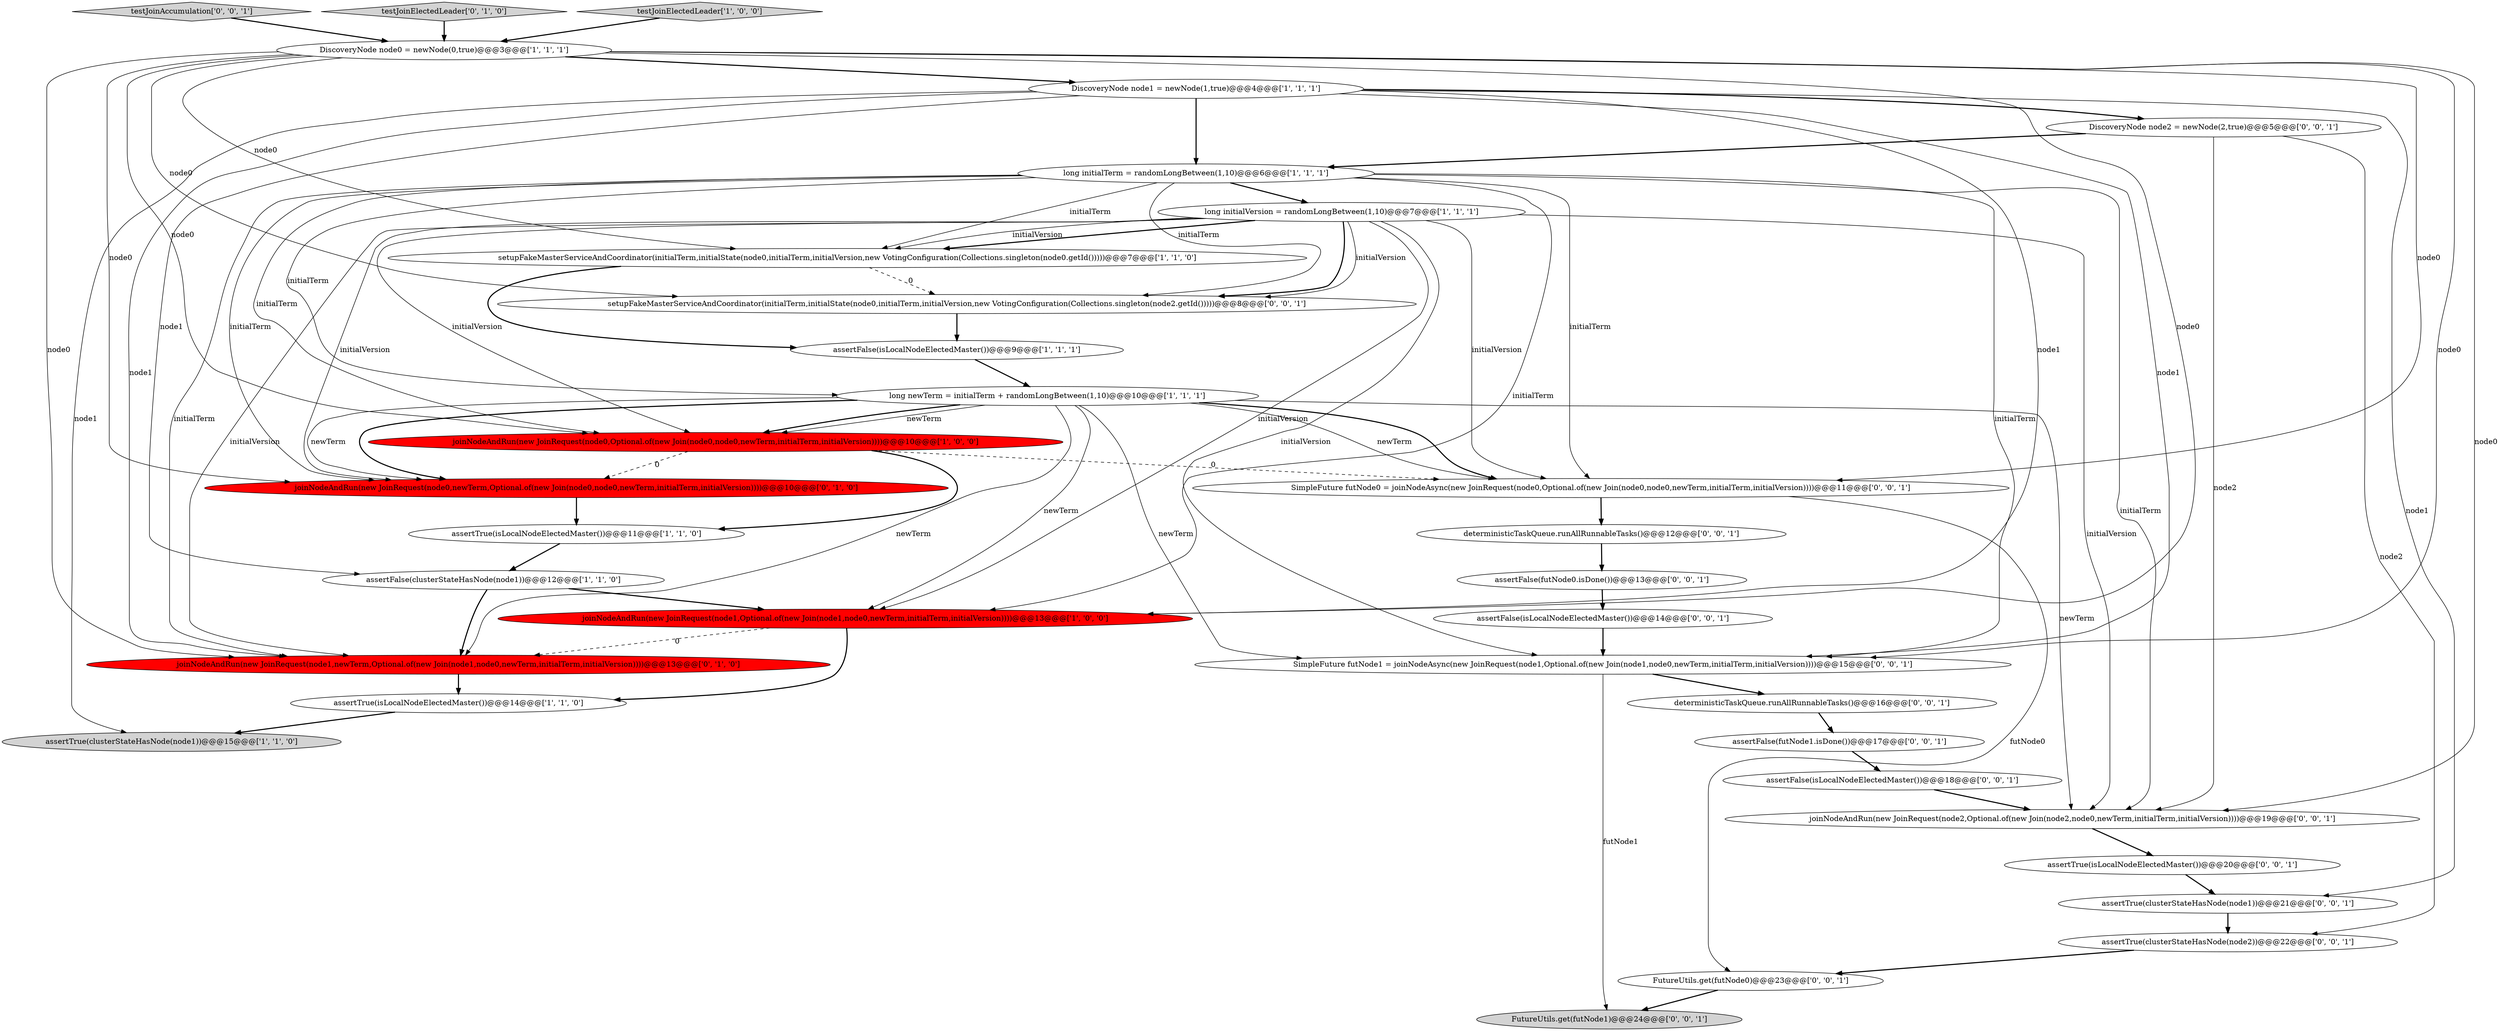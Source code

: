 digraph {
23 [style = filled, label = "testJoinAccumulation['0', '0', '1']", fillcolor = lightgray, shape = diamond image = "AAA0AAABBB3BBB"];
22 [style = filled, label = "SimpleFuture futNode1 = joinNodeAsync(new JoinRequest(node1,Optional.of(new Join(node1,node0,newTerm,initialTerm,initialVersion))))@@@15@@@['0', '0', '1']", fillcolor = white, shape = ellipse image = "AAA0AAABBB3BBB"];
25 [style = filled, label = "SimpleFuture futNode0 = joinNodeAsync(new JoinRequest(node0,Optional.of(new Join(node0,node0,newTerm,initialTerm,initialVersion))))@@@11@@@['0', '0', '1']", fillcolor = white, shape = ellipse image = "AAA0AAABBB3BBB"];
33 [style = filled, label = "FutureUtils.get(futNode1)@@@24@@@['0', '0', '1']", fillcolor = lightgray, shape = ellipse image = "AAA0AAABBB3BBB"];
2 [style = filled, label = "joinNodeAndRun(new JoinRequest(node0,Optional.of(new Join(node0,node0,newTerm,initialTerm,initialVersion))))@@@10@@@['1', '0', '0']", fillcolor = red, shape = ellipse image = "AAA1AAABBB1BBB"];
3 [style = filled, label = "assertTrue(clusterStateHasNode(node1))@@@15@@@['1', '1', '0']", fillcolor = lightgray, shape = ellipse image = "AAA0AAABBB1BBB"];
13 [style = filled, label = "assertFalse(clusterStateHasNode(node1))@@@12@@@['1', '1', '0']", fillcolor = white, shape = ellipse image = "AAA0AAABBB1BBB"];
32 [style = filled, label = "assertFalse(isLocalNodeElectedMaster())@@@14@@@['0', '0', '1']", fillcolor = white, shape = ellipse image = "AAA0AAABBB3BBB"];
17 [style = filled, label = "deterministicTaskQueue.runAllRunnableTasks()@@@12@@@['0', '0', '1']", fillcolor = white, shape = ellipse image = "AAA0AAABBB3BBB"];
4 [style = filled, label = "assertTrue(isLocalNodeElectedMaster())@@@11@@@['1', '1', '0']", fillcolor = white, shape = ellipse image = "AAA0AAABBB1BBB"];
21 [style = filled, label = "setupFakeMasterServiceAndCoordinator(initialTerm,initialState(node0,initialTerm,initialVersion,new VotingConfiguration(Collections.singleton(node2.getId()))))@@@8@@@['0', '0', '1']", fillcolor = white, shape = ellipse image = "AAA0AAABBB3BBB"];
16 [style = filled, label = "testJoinElectedLeader['0', '1', '0']", fillcolor = lightgray, shape = diamond image = "AAA0AAABBB2BBB"];
0 [style = filled, label = "testJoinElectedLeader['1', '0', '0']", fillcolor = lightgray, shape = diamond image = "AAA0AAABBB1BBB"];
9 [style = filled, label = "long newTerm = initialTerm + randomLongBetween(1,10)@@@10@@@['1', '1', '1']", fillcolor = white, shape = ellipse image = "AAA0AAABBB1BBB"];
14 [style = filled, label = "joinNodeAndRun(new JoinRequest(node0,newTerm,Optional.of(new Join(node0,node0,newTerm,initialTerm,initialVersion))))@@@10@@@['0', '1', '0']", fillcolor = red, shape = ellipse image = "AAA1AAABBB2BBB"];
19 [style = filled, label = "assertTrue(clusterStateHasNode(node1))@@@21@@@['0', '0', '1']", fillcolor = white, shape = ellipse image = "AAA0AAABBB3BBB"];
5 [style = filled, label = "long initialVersion = randomLongBetween(1,10)@@@7@@@['1', '1', '1']", fillcolor = white, shape = ellipse image = "AAA0AAABBB1BBB"];
6 [style = filled, label = "DiscoveryNode node1 = newNode(1,true)@@@4@@@['1', '1', '1']", fillcolor = white, shape = ellipse image = "AAA0AAABBB1BBB"];
10 [style = filled, label = "assertFalse(isLocalNodeElectedMaster())@@@9@@@['1', '1', '1']", fillcolor = white, shape = ellipse image = "AAA0AAABBB1BBB"];
26 [style = filled, label = "assertTrue(clusterStateHasNode(node2))@@@22@@@['0', '0', '1']", fillcolor = white, shape = ellipse image = "AAA0AAABBB3BBB"];
11 [style = filled, label = "assertTrue(isLocalNodeElectedMaster())@@@14@@@['1', '1', '0']", fillcolor = white, shape = ellipse image = "AAA0AAABBB1BBB"];
30 [style = filled, label = "FutureUtils.get(futNode0)@@@23@@@['0', '0', '1']", fillcolor = white, shape = ellipse image = "AAA0AAABBB3BBB"];
31 [style = filled, label = "assertFalse(futNode0.isDone())@@@13@@@['0', '0', '1']", fillcolor = white, shape = ellipse image = "AAA0AAABBB3BBB"];
15 [style = filled, label = "joinNodeAndRun(new JoinRequest(node1,newTerm,Optional.of(new Join(node1,node0,newTerm,initialTerm,initialVersion))))@@@13@@@['0', '1', '0']", fillcolor = red, shape = ellipse image = "AAA1AAABBB2BBB"];
27 [style = filled, label = "deterministicTaskQueue.runAllRunnableTasks()@@@16@@@['0', '0', '1']", fillcolor = white, shape = ellipse image = "AAA0AAABBB3BBB"];
29 [style = filled, label = "assertFalse(isLocalNodeElectedMaster())@@@18@@@['0', '0', '1']", fillcolor = white, shape = ellipse image = "AAA0AAABBB3BBB"];
12 [style = filled, label = "DiscoveryNode node0 = newNode(0,true)@@@3@@@['1', '1', '1']", fillcolor = white, shape = ellipse image = "AAA0AAABBB1BBB"];
7 [style = filled, label = "setupFakeMasterServiceAndCoordinator(initialTerm,initialState(node0,initialTerm,initialVersion,new VotingConfiguration(Collections.singleton(node0.getId()))))@@@7@@@['1', '1', '0']", fillcolor = white, shape = ellipse image = "AAA0AAABBB1BBB"];
1 [style = filled, label = "joinNodeAndRun(new JoinRequest(node1,Optional.of(new Join(node1,node0,newTerm,initialTerm,initialVersion))))@@@13@@@['1', '0', '0']", fillcolor = red, shape = ellipse image = "AAA1AAABBB1BBB"];
24 [style = filled, label = "DiscoveryNode node2 = newNode(2,true)@@@5@@@['0', '0', '1']", fillcolor = white, shape = ellipse image = "AAA0AAABBB3BBB"];
28 [style = filled, label = "assertTrue(isLocalNodeElectedMaster())@@@20@@@['0', '0', '1']", fillcolor = white, shape = ellipse image = "AAA0AAABBB3BBB"];
18 [style = filled, label = "assertFalse(futNode1.isDone())@@@17@@@['0', '0', '1']", fillcolor = white, shape = ellipse image = "AAA0AAABBB3BBB"];
8 [style = filled, label = "long initialTerm = randomLongBetween(1,10)@@@6@@@['1', '1', '1']", fillcolor = white, shape = ellipse image = "AAA0AAABBB1BBB"];
20 [style = filled, label = "joinNodeAndRun(new JoinRequest(node2,Optional.of(new Join(node2,node0,newTerm,initialTerm,initialVersion))))@@@19@@@['0', '0', '1']", fillcolor = white, shape = ellipse image = "AAA0AAABBB3BBB"];
8->1 [style = solid, label="initialTerm"];
21->10 [style = bold, label=""];
32->22 [style = bold, label=""];
1->15 [style = dashed, label="0"];
24->26 [style = solid, label="node2"];
8->9 [style = solid, label="initialTerm"];
13->1 [style = bold, label=""];
15->11 [style = bold, label=""];
9->14 [style = solid, label="newTerm"];
2->14 [style = dashed, label="0"];
8->21 [style = solid, label="initialTerm"];
9->20 [style = solid, label="newTerm"];
8->22 [style = solid, label="initialTerm"];
9->14 [style = bold, label=""];
5->1 [style = solid, label="initialVersion"];
23->12 [style = bold, label=""];
8->20 [style = solid, label="initialTerm"];
8->15 [style = solid, label="initialTerm"];
12->20 [style = solid, label="node0"];
7->21 [style = dashed, label="0"];
8->25 [style = solid, label="initialTerm"];
9->2 [style = bold, label=""];
5->20 [style = solid, label="initialVersion"];
12->25 [style = solid, label="node0"];
12->14 [style = solid, label="node0"];
5->22 [style = solid, label="initialVersion"];
9->1 [style = solid, label="newTerm"];
12->1 [style = solid, label="node0"];
6->3 [style = solid, label="node1"];
12->15 [style = solid, label="node0"];
12->7 [style = solid, label="node0"];
8->7 [style = solid, label="initialTerm"];
9->15 [style = solid, label="newTerm"];
6->13 [style = solid, label="node1"];
2->4 [style = bold, label=""];
1->11 [style = bold, label=""];
5->21 [style = bold, label=""];
29->20 [style = bold, label=""];
19->26 [style = bold, label=""];
28->19 [style = bold, label=""];
12->2 [style = solid, label="node0"];
12->21 [style = solid, label="node0"];
5->7 [style = bold, label=""];
9->2 [style = solid, label="newTerm"];
12->22 [style = solid, label="node0"];
13->15 [style = bold, label=""];
24->8 [style = bold, label=""];
6->15 [style = solid, label="node1"];
14->4 [style = bold, label=""];
27->18 [style = bold, label=""];
8->14 [style = solid, label="initialTerm"];
24->20 [style = solid, label="node2"];
30->33 [style = bold, label=""];
8->2 [style = solid, label="initialTerm"];
31->32 [style = bold, label=""];
0->12 [style = bold, label=""];
4->13 [style = bold, label=""];
6->24 [style = bold, label=""];
5->2 [style = solid, label="initialVersion"];
5->25 [style = solid, label="initialVersion"];
6->19 [style = solid, label="node1"];
9->25 [style = solid, label="newTerm"];
5->14 [style = solid, label="initialVersion"];
25->17 [style = bold, label=""];
11->3 [style = bold, label=""];
5->7 [style = solid, label="initialVersion"];
9->22 [style = solid, label="newTerm"];
2->25 [style = dashed, label="0"];
10->9 [style = bold, label=""];
6->1 [style = solid, label="node1"];
7->10 [style = bold, label=""];
17->31 [style = bold, label=""];
20->28 [style = bold, label=""];
12->6 [style = bold, label=""];
26->30 [style = bold, label=""];
18->29 [style = bold, label=""];
8->5 [style = bold, label=""];
22->27 [style = bold, label=""];
9->25 [style = bold, label=""];
6->8 [style = bold, label=""];
5->15 [style = solid, label="initialVersion"];
22->33 [style = solid, label="futNode1"];
6->22 [style = solid, label="node1"];
25->30 [style = solid, label="futNode0"];
16->12 [style = bold, label=""];
5->21 [style = solid, label="initialVersion"];
}
